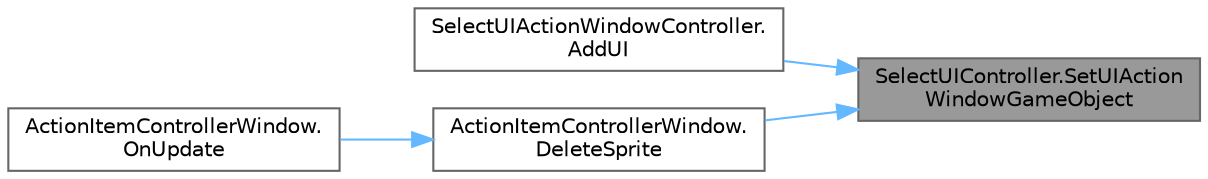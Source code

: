digraph "SelectUIController.SetUIActionWindowGameObject"
{
 // LATEX_PDF_SIZE
  bgcolor="transparent";
  edge [fontname=Helvetica,fontsize=10,labelfontname=Helvetica,labelfontsize=10];
  node [fontname=Helvetica,fontsize=10,shape=box,height=0.2,width=0.4];
  rankdir="RL";
  Node1 [id="Node000001",label="SelectUIController.SetUIAction\lWindowGameObject",height=0.2,width=0.4,color="gray40", fillcolor="grey60", style="filled", fontcolor="black",tooltip=" "];
  Node1 -> Node2 [id="edge1_Node000001_Node000002",dir="back",color="steelblue1",style="solid",tooltip=" "];
  Node2 [id="Node000002",label="SelectUIActionWindowController.\lAddUI",height=0.2,width=0.4,color="grey40", fillcolor="white", style="filled",URL="$class_select_u_i_action_window_controller.html#a80ec02ea7815d6cf09d5503cf46451a0",tooltip="スロットリストに引数リストを追加する"];
  Node1 -> Node3 [id="edge2_Node000001_Node000003",dir="back",color="steelblue1",style="solid",tooltip=" "];
  Node3 [id="Node000003",label="ActionItemControllerWindow.\lDeleteSprite",height=0.2,width=0.4,color="grey40", fillcolor="white", style="filled",URL="$class_action_item_controller_window.html#a9949d1f73ff2eff925bd19e4ce56b7a6",tooltip=" "];
  Node3 -> Node4 [id="edge3_Node000003_Node000004",dir="back",color="steelblue1",style="solid",tooltip=" "];
  Node4 [id="Node000004",label="ActionItemControllerWindow.\lOnUpdate",height=0.2,width=0.4,color="grey40", fillcolor="white", style="filled",URL="$class_action_item_controller_window.html#a078236b0b5494f9818cf02a345a4607b",tooltip=" "];
}
